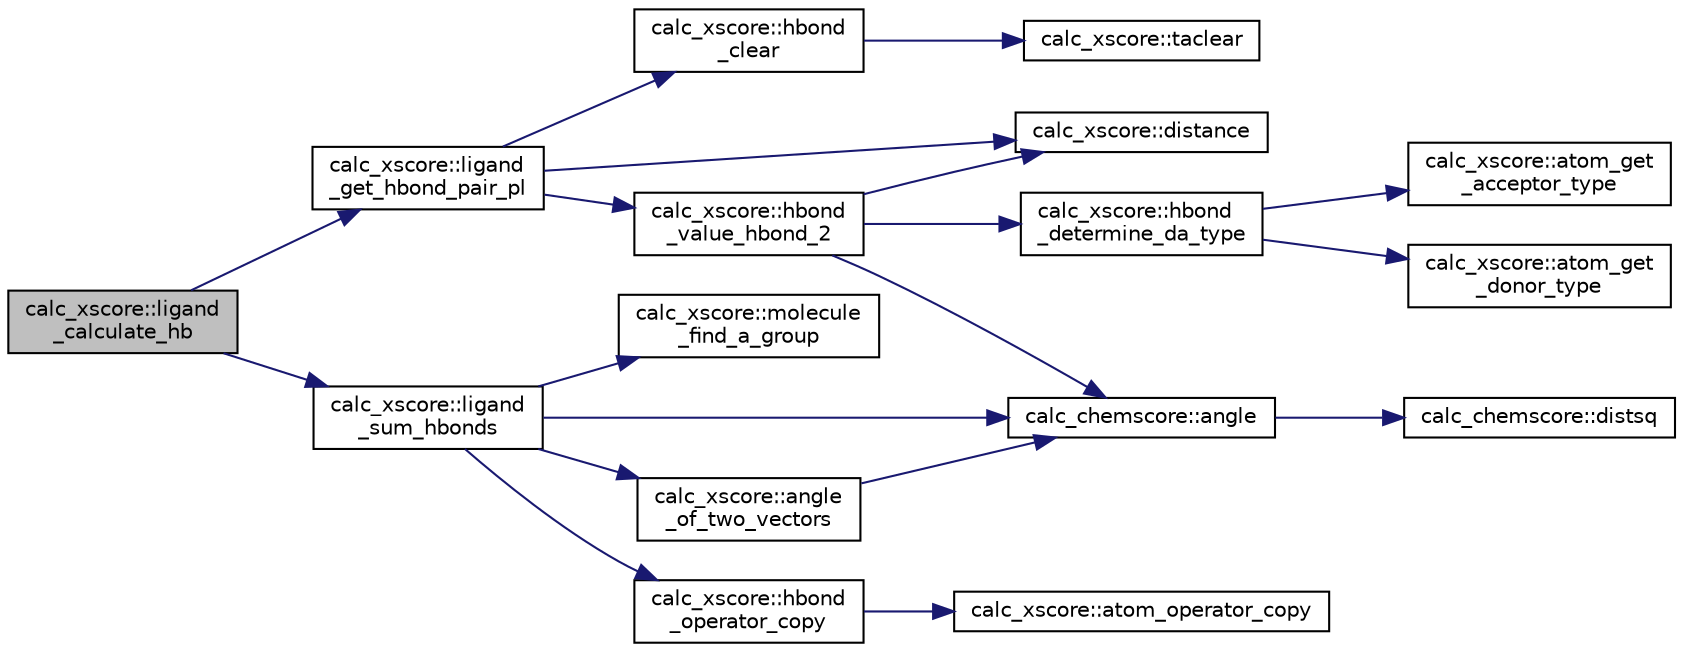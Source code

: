 digraph "calc_xscore::ligand_calculate_hb"
{
  edge [fontname="Helvetica",fontsize="10",labelfontname="Helvetica",labelfontsize="10"];
  node [fontname="Helvetica",fontsize="10",shape=record];
  rankdir="LR";
  Node1 [label="calc_xscore::ligand\l_calculate_hb",height=0.2,width=0.4,color="black", fillcolor="grey75", style="filled" fontcolor="black"];
  Node1 -> Node2 [color="midnightblue",fontsize="10",style="solid",fontname="Helvetica"];
  Node2 [label="calc_xscore::ligand\l_get_hbond_pair_pl",height=0.2,width=0.4,color="black", fillcolor="white", style="filled",URL="$classcalc__xscore.html#ae97596aac5895fa621029e53165c933a"];
  Node2 -> Node3 [color="midnightblue",fontsize="10",style="solid",fontname="Helvetica"];
  Node3 [label="calc_xscore::distance",height=0.2,width=0.4,color="black", fillcolor="white", style="filled",URL="$classcalc__xscore.html#a9549d00bc3dbc987d9161e831a433493"];
  Node2 -> Node4 [color="midnightblue",fontsize="10",style="solid",fontname="Helvetica"];
  Node4 [label="calc_xscore::hbond\l_clear",height=0.2,width=0.4,color="black", fillcolor="white", style="filled",URL="$classcalc__xscore.html#a3f6d53eca56b6cf55437a4430d3fa25f"];
  Node4 -> Node5 [color="midnightblue",fontsize="10",style="solid",fontname="Helvetica"];
  Node5 [label="calc_xscore::taclear",height=0.2,width=0.4,color="black", fillcolor="white", style="filled",URL="$classcalc__xscore.html#a81a2f67d0c792611c8f9f6b6f4e39ef6"];
  Node2 -> Node6 [color="midnightblue",fontsize="10",style="solid",fontname="Helvetica"];
  Node6 [label="calc_xscore::hbond\l_value_hbond_2",height=0.2,width=0.4,color="black", fillcolor="white", style="filled",URL="$classcalc__xscore.html#a0aa62d861bc4489fd6081e0680c156bb"];
  Node6 -> Node7 [color="midnightblue",fontsize="10",style="solid",fontname="Helvetica"];
  Node7 [label="calc_chemscore::angle",height=0.2,width=0.4,color="black", fillcolor="white", style="filled",URL="$classcalc__chemscore.html#a8af51a917f080c281be0bce50c1e6d76"];
  Node7 -> Node8 [color="midnightblue",fontsize="10",style="solid",fontname="Helvetica"];
  Node8 [label="calc_chemscore::distsq",height=0.2,width=0.4,color="black", fillcolor="white", style="filled",URL="$classcalc__chemscore.html#a0538eec23e42416be4896f6501beec20"];
  Node6 -> Node3 [color="midnightblue",fontsize="10",style="solid",fontname="Helvetica"];
  Node6 -> Node9 [color="midnightblue",fontsize="10",style="solid",fontname="Helvetica"];
  Node9 [label="calc_xscore::hbond\l_determine_da_type",height=0.2,width=0.4,color="black", fillcolor="white", style="filled",URL="$classcalc__xscore.html#a33b3bcfd977e5d66722bbfa063081162"];
  Node9 -> Node10 [color="midnightblue",fontsize="10",style="solid",fontname="Helvetica"];
  Node10 [label="calc_xscore::atom_get\l_acceptor_type",height=0.2,width=0.4,color="black", fillcolor="white", style="filled",URL="$classcalc__xscore.html#ae4cd9edeba662e37372e473f30c51f84"];
  Node9 -> Node11 [color="midnightblue",fontsize="10",style="solid",fontname="Helvetica"];
  Node11 [label="calc_xscore::atom_get\l_donor_type",height=0.2,width=0.4,color="black", fillcolor="white", style="filled",URL="$classcalc__xscore.html#a0b94ce79878b2a744552e7b49e404318"];
  Node1 -> Node12 [color="midnightblue",fontsize="10",style="solid",fontname="Helvetica"];
  Node12 [label="calc_xscore::ligand\l_sum_hbonds",height=0.2,width=0.4,color="black", fillcolor="white", style="filled",URL="$classcalc__xscore.html#aea7c036990db363fca0024d160a853bd"];
  Node12 -> Node13 [color="midnightblue",fontsize="10",style="solid",fontname="Helvetica"];
  Node13 [label="calc_xscore::hbond\l_operator_copy",height=0.2,width=0.4,color="black", fillcolor="white", style="filled",URL="$classcalc__xscore.html#a023c3ce3e347ae0ab1c7474e9dd42baa"];
  Node13 -> Node14 [color="midnightblue",fontsize="10",style="solid",fontname="Helvetica"];
  Node14 [label="calc_xscore::atom_operator_copy",height=0.2,width=0.4,color="black", fillcolor="white", style="filled",URL="$classcalc__xscore.html#a9dd11ed74f3ca590352e15c4e0681b37"];
  Node12 -> Node7 [color="midnightblue",fontsize="10",style="solid",fontname="Helvetica"];
  Node12 -> Node15 [color="midnightblue",fontsize="10",style="solid",fontname="Helvetica"];
  Node15 [label="calc_xscore::angle\l_of_two_vectors",height=0.2,width=0.4,color="black", fillcolor="white", style="filled",URL="$classcalc__xscore.html#a6387f872b04fb852070672f3ed284fd1"];
  Node15 -> Node7 [color="midnightblue",fontsize="10",style="solid",fontname="Helvetica"];
  Node12 -> Node16 [color="midnightblue",fontsize="10",style="solid",fontname="Helvetica"];
  Node16 [label="calc_xscore::molecule\l_find_a_group",height=0.2,width=0.4,color="black", fillcolor="white", style="filled",URL="$classcalc__xscore.html#a0e8b595cde8ab84134ff6d5bf40ca6d6"];
}
